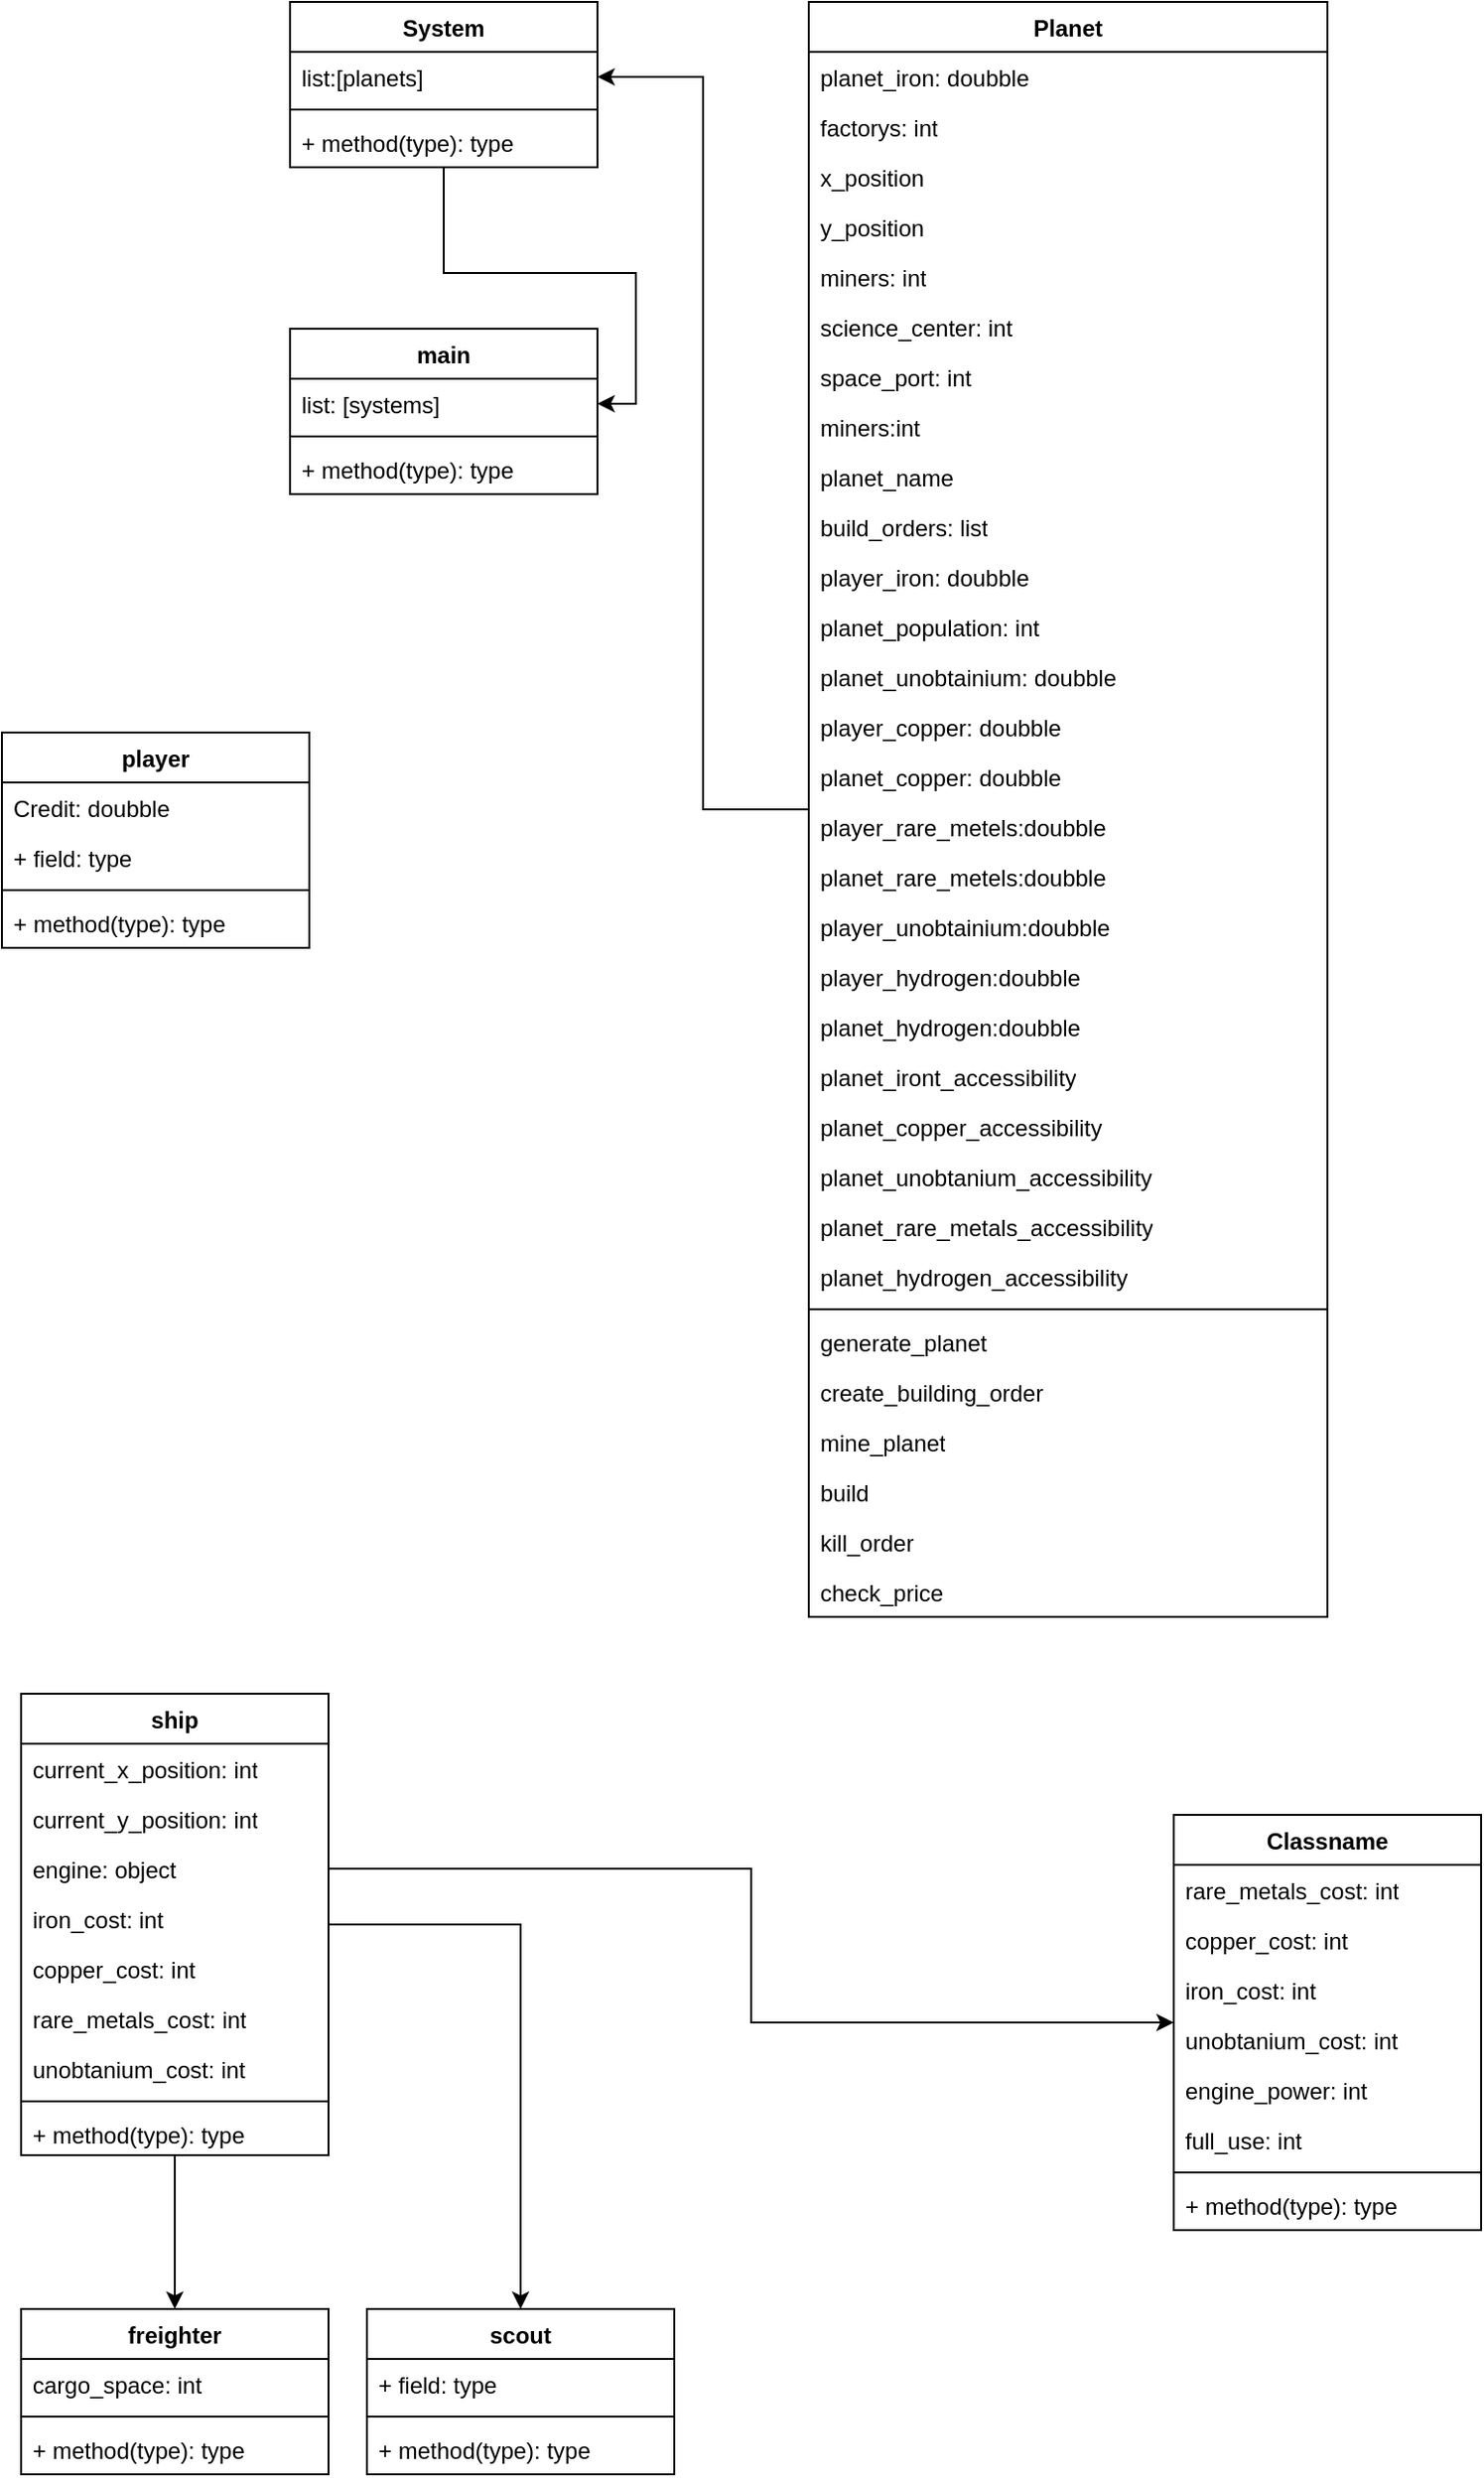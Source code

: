 <mxfile version="22.0.4" type="github">
  <diagram id="C5RBs43oDa-KdzZeNtuy" name="Page-1">
    <mxGraphModel dx="1434" dy="758" grid="1" gridSize="10" guides="1" tooltips="1" connect="1" arrows="1" fold="1" page="1" pageScale="1" pageWidth="827" pageHeight="1169" math="0" shadow="0">
      <root>
        <mxCell id="WIyWlLk6GJQsqaUBKTNV-0" />
        <mxCell id="WIyWlLk6GJQsqaUBKTNV-1" parent="WIyWlLk6GJQsqaUBKTNV-0" />
        <mxCell id="jKxpe3fQPZg4gZA5FKVr-31" style="edgeStyle=orthogonalEdgeStyle;rounded=0;orthogonalLoop=1;jettySize=auto;html=1;entryX=1;entryY=0.5;entryDx=0;entryDy=0;" parent="WIyWlLk6GJQsqaUBKTNV-1" source="jKxpe3fQPZg4gZA5FKVr-12" target="jKxpe3fQPZg4gZA5FKVr-21" edge="1">
          <mxGeometry relative="1" as="geometry" />
        </mxCell>
        <mxCell id="jKxpe3fQPZg4gZA5FKVr-12" value="System" style="swimlane;fontStyle=1;align=center;verticalAlign=top;childLayout=stackLayout;horizontal=1;startSize=26;horizontalStack=0;resizeParent=1;resizeParentMax=0;resizeLast=0;collapsible=1;marginBottom=0;whiteSpace=wrap;html=1;" parent="WIyWlLk6GJQsqaUBKTNV-1" vertex="1">
          <mxGeometry x="210" y="90" width="160" height="86" as="geometry" />
        </mxCell>
        <mxCell id="jKxpe3fQPZg4gZA5FKVr-13" value="list:[planets]" style="text;strokeColor=none;fillColor=none;align=left;verticalAlign=top;spacingLeft=4;spacingRight=4;overflow=hidden;rotatable=0;points=[[0,0.5],[1,0.5]];portConstraint=eastwest;whiteSpace=wrap;html=1;" parent="jKxpe3fQPZg4gZA5FKVr-12" vertex="1">
          <mxGeometry y="26" width="160" height="26" as="geometry" />
        </mxCell>
        <mxCell id="jKxpe3fQPZg4gZA5FKVr-14" value="" style="line;strokeWidth=1;fillColor=none;align=left;verticalAlign=middle;spacingTop=-1;spacingLeft=3;spacingRight=3;rotatable=0;labelPosition=right;points=[];portConstraint=eastwest;strokeColor=inherit;" parent="jKxpe3fQPZg4gZA5FKVr-12" vertex="1">
          <mxGeometry y="52" width="160" height="8" as="geometry" />
        </mxCell>
        <mxCell id="jKxpe3fQPZg4gZA5FKVr-15" value="+ method(type): type" style="text;strokeColor=none;fillColor=none;align=left;verticalAlign=top;spacingLeft=4;spacingRight=4;overflow=hidden;rotatable=0;points=[[0,0.5],[1,0.5]];portConstraint=eastwest;whiteSpace=wrap;html=1;" parent="jKxpe3fQPZg4gZA5FKVr-12" vertex="1">
          <mxGeometry y="60" width="160" height="26" as="geometry" />
        </mxCell>
        <mxCell id="jKxpe3fQPZg4gZA5FKVr-30" style="edgeStyle=orthogonalEdgeStyle;rounded=0;orthogonalLoop=1;jettySize=auto;html=1;" parent="WIyWlLk6GJQsqaUBKTNV-1" source="jKxpe3fQPZg4gZA5FKVr-16" target="jKxpe3fQPZg4gZA5FKVr-13" edge="1">
          <mxGeometry relative="1" as="geometry" />
        </mxCell>
        <mxCell id="jKxpe3fQPZg4gZA5FKVr-16" value="Planet" style="swimlane;fontStyle=1;align=center;verticalAlign=top;childLayout=stackLayout;horizontal=1;startSize=26;horizontalStack=0;resizeParent=1;resizeParentMax=0;resizeLast=0;collapsible=1;marginBottom=0;whiteSpace=wrap;html=1;" parent="WIyWlLk6GJQsqaUBKTNV-1" vertex="1">
          <mxGeometry x="480" y="90" width="270" height="840" as="geometry" />
        </mxCell>
        <mxCell id="jKxpe3fQPZg4gZA5FKVr-28" value="planet_iron: doubble" style="text;strokeColor=none;fillColor=none;align=left;verticalAlign=top;spacingLeft=4;spacingRight=4;overflow=hidden;rotatable=0;points=[[0,0.5],[1,0.5]];portConstraint=eastwest;whiteSpace=wrap;html=1;" parent="jKxpe3fQPZg4gZA5FKVr-16" vertex="1">
          <mxGeometry y="26" width="270" height="26" as="geometry" />
        </mxCell>
        <mxCell id="xd3ibIU_VqexhuLJ3qRL-1" value="factorys: int&lt;br&gt;" style="text;strokeColor=none;fillColor=none;align=left;verticalAlign=top;spacingLeft=4;spacingRight=4;overflow=hidden;rotatable=0;points=[[0,0.5],[1,0.5]];portConstraint=eastwest;whiteSpace=wrap;html=1;" parent="jKxpe3fQPZg4gZA5FKVr-16" vertex="1">
          <mxGeometry y="52" width="270" height="26" as="geometry" />
        </mxCell>
        <mxCell id="eyRgL59huIqmomtt3Rkn-8" value="x_position" style="text;strokeColor=none;fillColor=none;align=left;verticalAlign=top;spacingLeft=4;spacingRight=4;overflow=hidden;rotatable=0;points=[[0,0.5],[1,0.5]];portConstraint=eastwest;whiteSpace=wrap;html=1;" vertex="1" parent="jKxpe3fQPZg4gZA5FKVr-16">
          <mxGeometry y="78" width="270" height="26" as="geometry" />
        </mxCell>
        <mxCell id="eyRgL59huIqmomtt3Rkn-9" value="y_position" style="text;strokeColor=none;fillColor=none;align=left;verticalAlign=top;spacingLeft=4;spacingRight=4;overflow=hidden;rotatable=0;points=[[0,0.5],[1,0.5]];portConstraint=eastwest;whiteSpace=wrap;html=1;" vertex="1" parent="jKxpe3fQPZg4gZA5FKVr-16">
          <mxGeometry y="104" width="270" height="26" as="geometry" />
        </mxCell>
        <mxCell id="xd3ibIU_VqexhuLJ3qRL-0" value="miners: int" style="text;strokeColor=none;fillColor=none;align=left;verticalAlign=top;spacingLeft=4;spacingRight=4;overflow=hidden;rotatable=0;points=[[0,0.5],[1,0.5]];portConstraint=eastwest;whiteSpace=wrap;html=1;" parent="jKxpe3fQPZg4gZA5FKVr-16" vertex="1">
          <mxGeometry y="130" width="270" height="26" as="geometry" />
        </mxCell>
        <mxCell id="xd3ibIU_VqexhuLJ3qRL-2" value="science_center: int" style="text;strokeColor=none;fillColor=none;align=left;verticalAlign=top;spacingLeft=4;spacingRight=4;overflow=hidden;rotatable=0;points=[[0,0.5],[1,0.5]];portConstraint=eastwest;whiteSpace=wrap;html=1;" parent="jKxpe3fQPZg4gZA5FKVr-16" vertex="1">
          <mxGeometry y="156" width="270" height="26" as="geometry" />
        </mxCell>
        <mxCell id="eyRgL59huIqmomtt3Rkn-1" value="space_port: int" style="text;strokeColor=none;fillColor=none;align=left;verticalAlign=top;spacingLeft=4;spacingRight=4;overflow=hidden;rotatable=0;points=[[0,0.5],[1,0.5]];portConstraint=eastwest;whiteSpace=wrap;html=1;" vertex="1" parent="jKxpe3fQPZg4gZA5FKVr-16">
          <mxGeometry y="182" width="270" height="26" as="geometry" />
        </mxCell>
        <mxCell id="bJtHIR-FAZOz2IiiVI9N-0" value="miners:int" style="text;strokeColor=none;fillColor=none;align=left;verticalAlign=top;spacingLeft=4;spacingRight=4;overflow=hidden;rotatable=0;points=[[0,0.5],[1,0.5]];portConstraint=eastwest;whiteSpace=wrap;html=1;" parent="jKxpe3fQPZg4gZA5FKVr-16" vertex="1">
          <mxGeometry y="208" width="270" height="26" as="geometry" />
        </mxCell>
        <mxCell id="bJtHIR-FAZOz2IiiVI9N-1" value="planet_name" style="text;strokeColor=none;fillColor=none;align=left;verticalAlign=top;spacingLeft=4;spacingRight=4;overflow=hidden;rotatable=0;points=[[0,0.5],[1,0.5]];portConstraint=eastwest;whiteSpace=wrap;html=1;" parent="jKxpe3fQPZg4gZA5FKVr-16" vertex="1">
          <mxGeometry y="234" width="270" height="26" as="geometry" />
        </mxCell>
        <mxCell id="eyRgL59huIqmomtt3Rkn-2" value="build_orders: list" style="text;strokeColor=none;fillColor=none;align=left;verticalAlign=top;spacingLeft=4;spacingRight=4;overflow=hidden;rotatable=0;points=[[0,0.5],[1,0.5]];portConstraint=eastwest;whiteSpace=wrap;html=1;" vertex="1" parent="jKxpe3fQPZg4gZA5FKVr-16">
          <mxGeometry y="260" width="270" height="26" as="geometry" />
        </mxCell>
        <mxCell id="jKxpe3fQPZg4gZA5FKVr-33" value="player_iron: doubble" style="text;strokeColor=none;fillColor=none;align=left;verticalAlign=top;spacingLeft=4;spacingRight=4;overflow=hidden;rotatable=0;points=[[0,0.5],[1,0.5]];portConstraint=eastwest;whiteSpace=wrap;html=1;" parent="jKxpe3fQPZg4gZA5FKVr-16" vertex="1">
          <mxGeometry y="286" width="270" height="26" as="geometry" />
        </mxCell>
        <mxCell id="jKxpe3fQPZg4gZA5FKVr-32" value="planet_population: int" style="text;strokeColor=none;fillColor=none;align=left;verticalAlign=top;spacingLeft=4;spacingRight=4;overflow=hidden;rotatable=0;points=[[0,0.5],[1,0.5]];portConstraint=eastwest;whiteSpace=wrap;html=1;" parent="jKxpe3fQPZg4gZA5FKVr-16" vertex="1">
          <mxGeometry y="312" width="270" height="26" as="geometry" />
        </mxCell>
        <mxCell id="fV00NvVTv55BNs3RdoyV-4" value="planet_unobtainium: doubble" style="text;strokeColor=none;fillColor=none;align=left;verticalAlign=top;spacingLeft=4;spacingRight=4;overflow=hidden;rotatable=0;points=[[0,0.5],[1,0.5]];portConstraint=eastwest;whiteSpace=wrap;html=1;" parent="jKxpe3fQPZg4gZA5FKVr-16" vertex="1">
          <mxGeometry y="338" width="270" height="26" as="geometry" />
        </mxCell>
        <mxCell id="fV00NvVTv55BNs3RdoyV-10" value="player_copper: doubble" style="text;strokeColor=none;fillColor=none;align=left;verticalAlign=top;spacingLeft=4;spacingRight=4;overflow=hidden;rotatable=0;points=[[0,0.5],[1,0.5]];portConstraint=eastwest;whiteSpace=wrap;html=1;" parent="jKxpe3fQPZg4gZA5FKVr-16" vertex="1">
          <mxGeometry y="364" width="270" height="26" as="geometry" />
        </mxCell>
        <mxCell id="fV00NvVTv55BNs3RdoyV-9" value="planet_copper: doubble" style="text;strokeColor=none;fillColor=none;align=left;verticalAlign=top;spacingLeft=4;spacingRight=4;overflow=hidden;rotatable=0;points=[[0,0.5],[1,0.5]];portConstraint=eastwest;whiteSpace=wrap;html=1;" parent="jKxpe3fQPZg4gZA5FKVr-16" vertex="1">
          <mxGeometry y="390" width="270" height="26" as="geometry" />
        </mxCell>
        <mxCell id="fV00NvVTv55BNs3RdoyV-12" value="player_rare_metels:doubble" style="text;strokeColor=none;fillColor=none;align=left;verticalAlign=top;spacingLeft=4;spacingRight=4;overflow=hidden;rotatable=0;points=[[0,0.5],[1,0.5]];portConstraint=eastwest;whiteSpace=wrap;html=1;" parent="jKxpe3fQPZg4gZA5FKVr-16" vertex="1">
          <mxGeometry y="416" width="270" height="26" as="geometry" />
        </mxCell>
        <mxCell id="fV00NvVTv55BNs3RdoyV-11" value="planet_rare_metels:doubble" style="text;strokeColor=none;fillColor=none;align=left;verticalAlign=top;spacingLeft=4;spacingRight=4;overflow=hidden;rotatable=0;points=[[0,0.5],[1,0.5]];portConstraint=eastwest;whiteSpace=wrap;html=1;" parent="jKxpe3fQPZg4gZA5FKVr-16" vertex="1">
          <mxGeometry y="442" width="270" height="26" as="geometry" />
        </mxCell>
        <mxCell id="fV00NvVTv55BNs3RdoyV-5" value="player_unobtainium:doubble" style="text;strokeColor=none;fillColor=none;align=left;verticalAlign=top;spacingLeft=4;spacingRight=4;overflow=hidden;rotatable=0;points=[[0,0.5],[1,0.5]];portConstraint=eastwest;whiteSpace=wrap;html=1;" parent="jKxpe3fQPZg4gZA5FKVr-16" vertex="1">
          <mxGeometry y="468" width="270" height="26" as="geometry" />
        </mxCell>
        <mxCell id="fV00NvVTv55BNs3RdoyV-8" value="player_hydrogen:doubble" style="text;strokeColor=none;fillColor=none;align=left;verticalAlign=top;spacingLeft=4;spacingRight=4;overflow=hidden;rotatable=0;points=[[0,0.5],[1,0.5]];portConstraint=eastwest;whiteSpace=wrap;html=1;" parent="jKxpe3fQPZg4gZA5FKVr-16" vertex="1">
          <mxGeometry y="494" width="270" height="26" as="geometry" />
        </mxCell>
        <mxCell id="fV00NvVTv55BNs3RdoyV-6" value="planet_hydrogen:doubble&lt;br&gt;" style="text;strokeColor=none;fillColor=none;align=left;verticalAlign=top;spacingLeft=4;spacingRight=4;overflow=hidden;rotatable=0;points=[[0,0.5],[1,0.5]];portConstraint=eastwest;whiteSpace=wrap;html=1;" parent="jKxpe3fQPZg4gZA5FKVr-16" vertex="1">
          <mxGeometry y="520" width="270" height="26" as="geometry" />
        </mxCell>
        <mxCell id="xd3ibIU_VqexhuLJ3qRL-8" value="planet_iront_accessibility" style="text;strokeColor=none;fillColor=none;align=left;verticalAlign=top;spacingLeft=4;spacingRight=4;overflow=hidden;rotatable=0;points=[[0,0.5],[1,0.5]];portConstraint=eastwest;whiteSpace=wrap;html=1;" parent="jKxpe3fQPZg4gZA5FKVr-16" vertex="1">
          <mxGeometry y="546" width="270" height="26" as="geometry" />
        </mxCell>
        <mxCell id="xd3ibIU_VqexhuLJ3qRL-11" value="planet_copper_accessibility&lt;span style=&quot;white-space: pre;&quot;&gt;&#x9;&lt;/span&gt;" style="text;strokeColor=none;fillColor=none;align=left;verticalAlign=top;spacingLeft=4;spacingRight=4;overflow=hidden;rotatable=0;points=[[0,0.5],[1,0.5]];portConstraint=eastwest;whiteSpace=wrap;html=1;" parent="jKxpe3fQPZg4gZA5FKVr-16" vertex="1">
          <mxGeometry y="572" width="270" height="26" as="geometry" />
        </mxCell>
        <mxCell id="xd3ibIU_VqexhuLJ3qRL-10" value="planet_unobtanium_accessibility" style="text;strokeColor=none;fillColor=none;align=left;verticalAlign=top;spacingLeft=4;spacingRight=4;overflow=hidden;rotatable=0;points=[[0,0.5],[1,0.5]];portConstraint=eastwest;whiteSpace=wrap;html=1;" parent="jKxpe3fQPZg4gZA5FKVr-16" vertex="1">
          <mxGeometry y="598" width="270" height="26" as="geometry" />
        </mxCell>
        <mxCell id="xd3ibIU_VqexhuLJ3qRL-9" value="planet_rare_metals_accessibility" style="text;strokeColor=none;fillColor=none;align=left;verticalAlign=top;spacingLeft=4;spacingRight=4;overflow=hidden;rotatable=0;points=[[0,0.5],[1,0.5]];portConstraint=eastwest;whiteSpace=wrap;html=1;" parent="jKxpe3fQPZg4gZA5FKVr-16" vertex="1">
          <mxGeometry y="624" width="270" height="26" as="geometry" />
        </mxCell>
        <mxCell id="xd3ibIU_VqexhuLJ3qRL-7" value="planet_hydrogen_accessibility" style="text;strokeColor=none;fillColor=none;align=left;verticalAlign=top;spacingLeft=4;spacingRight=4;overflow=hidden;rotatable=0;points=[[0,0.5],[1,0.5]];portConstraint=eastwest;whiteSpace=wrap;html=1;" parent="jKxpe3fQPZg4gZA5FKVr-16" vertex="1">
          <mxGeometry y="650" width="270" height="26" as="geometry" />
        </mxCell>
        <mxCell id="jKxpe3fQPZg4gZA5FKVr-18" value="" style="line;strokeWidth=1;fillColor=none;align=left;verticalAlign=middle;spacingTop=-1;spacingLeft=3;spacingRight=3;rotatable=0;labelPosition=right;points=[];portConstraint=eastwest;strokeColor=inherit;" parent="jKxpe3fQPZg4gZA5FKVr-16" vertex="1">
          <mxGeometry y="676" width="270" height="8" as="geometry" />
        </mxCell>
        <mxCell id="jKxpe3fQPZg4gZA5FKVr-19" value="generate_planet" style="text;strokeColor=none;fillColor=none;align=left;verticalAlign=top;spacingLeft=4;spacingRight=4;overflow=hidden;rotatable=0;points=[[0,0.5],[1,0.5]];portConstraint=eastwest;whiteSpace=wrap;html=1;" parent="jKxpe3fQPZg4gZA5FKVr-16" vertex="1">
          <mxGeometry y="684" width="270" height="26" as="geometry" />
        </mxCell>
        <mxCell id="eyRgL59huIqmomtt3Rkn-3" value="create_building_order" style="text;strokeColor=none;fillColor=none;align=left;verticalAlign=top;spacingLeft=4;spacingRight=4;overflow=hidden;rotatable=0;points=[[0,0.5],[1,0.5]];portConstraint=eastwest;whiteSpace=wrap;html=1;" vertex="1" parent="jKxpe3fQPZg4gZA5FKVr-16">
          <mxGeometry y="710" width="270" height="26" as="geometry" />
        </mxCell>
        <mxCell id="eyRgL59huIqmomtt3Rkn-4" value="mine_planet" style="text;strokeColor=none;fillColor=none;align=left;verticalAlign=top;spacingLeft=4;spacingRight=4;overflow=hidden;rotatable=0;points=[[0,0.5],[1,0.5]];portConstraint=eastwest;whiteSpace=wrap;html=1;" vertex="1" parent="jKxpe3fQPZg4gZA5FKVr-16">
          <mxGeometry y="736" width="270" height="26" as="geometry" />
        </mxCell>
        <mxCell id="eyRgL59huIqmomtt3Rkn-5" value="build" style="text;strokeColor=none;fillColor=none;align=left;verticalAlign=top;spacingLeft=4;spacingRight=4;overflow=hidden;rotatable=0;points=[[0,0.5],[1,0.5]];portConstraint=eastwest;whiteSpace=wrap;html=1;" vertex="1" parent="jKxpe3fQPZg4gZA5FKVr-16">
          <mxGeometry y="762" width="270" height="26" as="geometry" />
        </mxCell>
        <mxCell id="eyRgL59huIqmomtt3Rkn-6" value="kill_order" style="text;strokeColor=none;fillColor=none;align=left;verticalAlign=top;spacingLeft=4;spacingRight=4;overflow=hidden;rotatable=0;points=[[0,0.5],[1,0.5]];portConstraint=eastwest;whiteSpace=wrap;html=1;" vertex="1" parent="jKxpe3fQPZg4gZA5FKVr-16">
          <mxGeometry y="788" width="270" height="26" as="geometry" />
        </mxCell>
        <mxCell id="eyRgL59huIqmomtt3Rkn-7" value="check_price" style="text;strokeColor=none;fillColor=none;align=left;verticalAlign=top;spacingLeft=4;spacingRight=4;overflow=hidden;rotatable=0;points=[[0,0.5],[1,0.5]];portConstraint=eastwest;whiteSpace=wrap;html=1;" vertex="1" parent="jKxpe3fQPZg4gZA5FKVr-16">
          <mxGeometry y="814" width="270" height="26" as="geometry" />
        </mxCell>
        <mxCell id="jKxpe3fQPZg4gZA5FKVr-20" value="main&lt;br&gt;" style="swimlane;fontStyle=1;align=center;verticalAlign=top;childLayout=stackLayout;horizontal=1;startSize=26;horizontalStack=0;resizeParent=1;resizeParentMax=0;resizeLast=0;collapsible=1;marginBottom=0;whiteSpace=wrap;html=1;" parent="WIyWlLk6GJQsqaUBKTNV-1" vertex="1">
          <mxGeometry x="210" y="260" width="160" height="86" as="geometry" />
        </mxCell>
        <mxCell id="jKxpe3fQPZg4gZA5FKVr-21" value="list: [systems]" style="text;strokeColor=none;fillColor=none;align=left;verticalAlign=top;spacingLeft=4;spacingRight=4;overflow=hidden;rotatable=0;points=[[0,0.5],[1,0.5]];portConstraint=eastwest;whiteSpace=wrap;html=1;" parent="jKxpe3fQPZg4gZA5FKVr-20" vertex="1">
          <mxGeometry y="26" width="160" height="26" as="geometry" />
        </mxCell>
        <mxCell id="jKxpe3fQPZg4gZA5FKVr-22" value="" style="line;strokeWidth=1;fillColor=none;align=left;verticalAlign=middle;spacingTop=-1;spacingLeft=3;spacingRight=3;rotatable=0;labelPosition=right;points=[];portConstraint=eastwest;strokeColor=inherit;" parent="jKxpe3fQPZg4gZA5FKVr-20" vertex="1">
          <mxGeometry y="52" width="160" height="8" as="geometry" />
        </mxCell>
        <mxCell id="jKxpe3fQPZg4gZA5FKVr-23" value="+ method(type): type" style="text;strokeColor=none;fillColor=none;align=left;verticalAlign=top;spacingLeft=4;spacingRight=4;overflow=hidden;rotatable=0;points=[[0,0.5],[1,0.5]];portConstraint=eastwest;whiteSpace=wrap;html=1;" parent="jKxpe3fQPZg4gZA5FKVr-20" vertex="1">
          <mxGeometry y="60" width="160" height="26" as="geometry" />
        </mxCell>
        <mxCell id="fV00NvVTv55BNs3RdoyV-0" value="player" style="swimlane;fontStyle=1;align=center;verticalAlign=top;childLayout=stackLayout;horizontal=1;startSize=26;horizontalStack=0;resizeParent=1;resizeParentMax=0;resizeLast=0;collapsible=1;marginBottom=0;whiteSpace=wrap;html=1;" parent="WIyWlLk6GJQsqaUBKTNV-1" vertex="1">
          <mxGeometry x="60" y="470" width="160" height="112" as="geometry" />
        </mxCell>
        <mxCell id="jKxpe3fQPZg4gZA5FKVr-17" value="Credit: doubble&lt;br&gt;" style="text;strokeColor=none;fillColor=none;align=left;verticalAlign=top;spacingLeft=4;spacingRight=4;overflow=hidden;rotatable=0;points=[[0,0.5],[1,0.5]];portConstraint=eastwest;whiteSpace=wrap;html=1;" parent="fV00NvVTv55BNs3RdoyV-0" vertex="1">
          <mxGeometry y="26" width="160" height="26" as="geometry" />
        </mxCell>
        <mxCell id="fV00NvVTv55BNs3RdoyV-1" value="+ field: type" style="text;strokeColor=none;fillColor=none;align=left;verticalAlign=top;spacingLeft=4;spacingRight=4;overflow=hidden;rotatable=0;points=[[0,0.5],[1,0.5]];portConstraint=eastwest;whiteSpace=wrap;html=1;" parent="fV00NvVTv55BNs3RdoyV-0" vertex="1">
          <mxGeometry y="52" width="160" height="26" as="geometry" />
        </mxCell>
        <mxCell id="fV00NvVTv55BNs3RdoyV-2" value="" style="line;strokeWidth=1;fillColor=none;align=left;verticalAlign=middle;spacingTop=-1;spacingLeft=3;spacingRight=3;rotatable=0;labelPosition=right;points=[];portConstraint=eastwest;strokeColor=inherit;" parent="fV00NvVTv55BNs3RdoyV-0" vertex="1">
          <mxGeometry y="78" width="160" height="8" as="geometry" />
        </mxCell>
        <mxCell id="fV00NvVTv55BNs3RdoyV-3" value="+ method(type): type" style="text;strokeColor=none;fillColor=none;align=left;verticalAlign=top;spacingLeft=4;spacingRight=4;overflow=hidden;rotatable=0;points=[[0,0.5],[1,0.5]];portConstraint=eastwest;whiteSpace=wrap;html=1;" parent="fV00NvVTv55BNs3RdoyV-0" vertex="1">
          <mxGeometry y="86" width="160" height="26" as="geometry" />
        </mxCell>
        <mxCell id="eyRgL59huIqmomtt3Rkn-23" style="edgeStyle=orthogonalEdgeStyle;rounded=0;orthogonalLoop=1;jettySize=auto;html=1;entryX=0.5;entryY=0;entryDx=0;entryDy=0;" edge="1" parent="WIyWlLk6GJQsqaUBKTNV-1" source="eyRgL59huIqmomtt3Rkn-10" target="eyRgL59huIqmomtt3Rkn-15">
          <mxGeometry relative="1" as="geometry" />
        </mxCell>
        <mxCell id="eyRgL59huIqmomtt3Rkn-24" style="edgeStyle=orthogonalEdgeStyle;rounded=0;orthogonalLoop=1;jettySize=auto;html=1;entryX=0.5;entryY=0;entryDx=0;entryDy=0;" edge="1" parent="WIyWlLk6GJQsqaUBKTNV-1" source="eyRgL59huIqmomtt3Rkn-10" target="eyRgL59huIqmomtt3Rkn-19">
          <mxGeometry relative="1" as="geometry" />
        </mxCell>
        <mxCell id="eyRgL59huIqmomtt3Rkn-10" value="ship" style="swimlane;fontStyle=1;align=center;verticalAlign=top;childLayout=stackLayout;horizontal=1;startSize=26;horizontalStack=0;resizeParent=1;resizeParentMax=0;resizeLast=0;collapsible=1;marginBottom=0;whiteSpace=wrap;html=1;" vertex="1" parent="WIyWlLk6GJQsqaUBKTNV-1">
          <mxGeometry x="70" y="970" width="160" height="240" as="geometry" />
        </mxCell>
        <mxCell id="eyRgL59huIqmomtt3Rkn-11" value="current_x_position: int" style="text;strokeColor=none;fillColor=none;align=left;verticalAlign=top;spacingLeft=4;spacingRight=4;overflow=hidden;rotatable=0;points=[[0,0.5],[1,0.5]];portConstraint=eastwest;whiteSpace=wrap;html=1;" vertex="1" parent="eyRgL59huIqmomtt3Rkn-10">
          <mxGeometry y="26" width="160" height="26" as="geometry" />
        </mxCell>
        <mxCell id="eyRgL59huIqmomtt3Rkn-14" value="current_y_position: int" style="text;strokeColor=none;fillColor=none;align=left;verticalAlign=top;spacingLeft=4;spacingRight=4;overflow=hidden;rotatable=0;points=[[0,0.5],[1,0.5]];portConstraint=eastwest;whiteSpace=wrap;html=1;" vertex="1" parent="eyRgL59huIqmomtt3Rkn-10">
          <mxGeometry y="52" width="160" height="26" as="geometry" />
        </mxCell>
        <mxCell id="eyRgL59huIqmomtt3Rkn-25" value="engine: object" style="text;strokeColor=none;fillColor=none;align=left;verticalAlign=top;spacingLeft=4;spacingRight=4;overflow=hidden;rotatable=0;points=[[0,0.5],[1,0.5]];portConstraint=eastwest;whiteSpace=wrap;html=1;" vertex="1" parent="eyRgL59huIqmomtt3Rkn-10">
          <mxGeometry y="78" width="160" height="26" as="geometry" />
        </mxCell>
        <mxCell id="eyRgL59huIqmomtt3Rkn-36" value="iron_cost: int" style="text;strokeColor=none;fillColor=none;align=left;verticalAlign=top;spacingLeft=4;spacingRight=4;overflow=hidden;rotatable=0;points=[[0,0.5],[1,0.5]];portConstraint=eastwest;whiteSpace=wrap;html=1;" vertex="1" parent="eyRgL59huIqmomtt3Rkn-10">
          <mxGeometry y="104" width="160" height="26" as="geometry" />
        </mxCell>
        <mxCell id="eyRgL59huIqmomtt3Rkn-37" value="copper_cost: int" style="text;strokeColor=none;fillColor=none;align=left;verticalAlign=top;spacingLeft=4;spacingRight=4;overflow=hidden;rotatable=0;points=[[0,0.5],[1,0.5]];portConstraint=eastwest;whiteSpace=wrap;html=1;" vertex="1" parent="eyRgL59huIqmomtt3Rkn-10">
          <mxGeometry y="130" width="160" height="26" as="geometry" />
        </mxCell>
        <mxCell id="eyRgL59huIqmomtt3Rkn-38" value="rare_metals_cost: int" style="text;strokeColor=none;fillColor=none;align=left;verticalAlign=top;spacingLeft=4;spacingRight=4;overflow=hidden;rotatable=0;points=[[0,0.5],[1,0.5]];portConstraint=eastwest;whiteSpace=wrap;html=1;" vertex="1" parent="eyRgL59huIqmomtt3Rkn-10">
          <mxGeometry y="156" width="160" height="26" as="geometry" />
        </mxCell>
        <mxCell id="eyRgL59huIqmomtt3Rkn-39" value="unobtanium_cost: int" style="text;strokeColor=none;fillColor=none;align=left;verticalAlign=top;spacingLeft=4;spacingRight=4;overflow=hidden;rotatable=0;points=[[0,0.5],[1,0.5]];portConstraint=eastwest;whiteSpace=wrap;html=1;" vertex="1" parent="eyRgL59huIqmomtt3Rkn-10">
          <mxGeometry y="182" width="160" height="26" as="geometry" />
        </mxCell>
        <mxCell id="eyRgL59huIqmomtt3Rkn-12" value="" style="line;strokeWidth=1;fillColor=none;align=left;verticalAlign=middle;spacingTop=-1;spacingLeft=3;spacingRight=3;rotatable=0;labelPosition=right;points=[];portConstraint=eastwest;strokeColor=inherit;" vertex="1" parent="eyRgL59huIqmomtt3Rkn-10">
          <mxGeometry y="208" width="160" height="8" as="geometry" />
        </mxCell>
        <mxCell id="eyRgL59huIqmomtt3Rkn-13" value="+ method(type): type" style="text;strokeColor=none;fillColor=none;align=left;verticalAlign=top;spacingLeft=4;spacingRight=4;overflow=hidden;rotatable=0;points=[[0,0.5],[1,0.5]];portConstraint=eastwest;whiteSpace=wrap;html=1;" vertex="1" parent="eyRgL59huIqmomtt3Rkn-10">
          <mxGeometry y="216" width="160" height="24" as="geometry" />
        </mxCell>
        <mxCell id="eyRgL59huIqmomtt3Rkn-15" value="scout" style="swimlane;fontStyle=1;align=center;verticalAlign=top;childLayout=stackLayout;horizontal=1;startSize=26;horizontalStack=0;resizeParent=1;resizeParentMax=0;resizeLast=0;collapsible=1;marginBottom=0;whiteSpace=wrap;html=1;" vertex="1" parent="WIyWlLk6GJQsqaUBKTNV-1">
          <mxGeometry x="250" y="1290" width="160" height="86" as="geometry" />
        </mxCell>
        <mxCell id="eyRgL59huIqmomtt3Rkn-16" value="+ field: type" style="text;strokeColor=none;fillColor=none;align=left;verticalAlign=top;spacingLeft=4;spacingRight=4;overflow=hidden;rotatable=0;points=[[0,0.5],[1,0.5]];portConstraint=eastwest;whiteSpace=wrap;html=1;" vertex="1" parent="eyRgL59huIqmomtt3Rkn-15">
          <mxGeometry y="26" width="160" height="26" as="geometry" />
        </mxCell>
        <mxCell id="eyRgL59huIqmomtt3Rkn-17" value="" style="line;strokeWidth=1;fillColor=none;align=left;verticalAlign=middle;spacingTop=-1;spacingLeft=3;spacingRight=3;rotatable=0;labelPosition=right;points=[];portConstraint=eastwest;strokeColor=inherit;" vertex="1" parent="eyRgL59huIqmomtt3Rkn-15">
          <mxGeometry y="52" width="160" height="8" as="geometry" />
        </mxCell>
        <mxCell id="eyRgL59huIqmomtt3Rkn-18" value="+ method(type): type" style="text;strokeColor=none;fillColor=none;align=left;verticalAlign=top;spacingLeft=4;spacingRight=4;overflow=hidden;rotatable=0;points=[[0,0.5],[1,0.5]];portConstraint=eastwest;whiteSpace=wrap;html=1;" vertex="1" parent="eyRgL59huIqmomtt3Rkn-15">
          <mxGeometry y="60" width="160" height="26" as="geometry" />
        </mxCell>
        <mxCell id="eyRgL59huIqmomtt3Rkn-19" value="freighter" style="swimlane;fontStyle=1;align=center;verticalAlign=top;childLayout=stackLayout;horizontal=1;startSize=26;horizontalStack=0;resizeParent=1;resizeParentMax=0;resizeLast=0;collapsible=1;marginBottom=0;whiteSpace=wrap;html=1;" vertex="1" parent="WIyWlLk6GJQsqaUBKTNV-1">
          <mxGeometry x="70" y="1290" width="160" height="86" as="geometry" />
        </mxCell>
        <mxCell id="eyRgL59huIqmomtt3Rkn-20" value="cargo_space: int" style="text;strokeColor=none;fillColor=none;align=left;verticalAlign=top;spacingLeft=4;spacingRight=4;overflow=hidden;rotatable=0;points=[[0,0.5],[1,0.5]];portConstraint=eastwest;whiteSpace=wrap;html=1;" vertex="1" parent="eyRgL59huIqmomtt3Rkn-19">
          <mxGeometry y="26" width="160" height="26" as="geometry" />
        </mxCell>
        <mxCell id="eyRgL59huIqmomtt3Rkn-21" value="" style="line;strokeWidth=1;fillColor=none;align=left;verticalAlign=middle;spacingTop=-1;spacingLeft=3;spacingRight=3;rotatable=0;labelPosition=right;points=[];portConstraint=eastwest;strokeColor=inherit;" vertex="1" parent="eyRgL59huIqmomtt3Rkn-19">
          <mxGeometry y="52" width="160" height="8" as="geometry" />
        </mxCell>
        <mxCell id="eyRgL59huIqmomtt3Rkn-22" value="+ method(type): type" style="text;strokeColor=none;fillColor=none;align=left;verticalAlign=top;spacingLeft=4;spacingRight=4;overflow=hidden;rotatable=0;points=[[0,0.5],[1,0.5]];portConstraint=eastwest;whiteSpace=wrap;html=1;" vertex="1" parent="eyRgL59huIqmomtt3Rkn-19">
          <mxGeometry y="60" width="160" height="26" as="geometry" />
        </mxCell>
        <mxCell id="eyRgL59huIqmomtt3Rkn-26" value="Classname" style="swimlane;fontStyle=1;align=center;verticalAlign=top;childLayout=stackLayout;horizontal=1;startSize=26;horizontalStack=0;resizeParent=1;resizeParentMax=0;resizeLast=0;collapsible=1;marginBottom=0;whiteSpace=wrap;html=1;" vertex="1" parent="WIyWlLk6GJQsqaUBKTNV-1">
          <mxGeometry x="670" y="1033" width="160" height="216" as="geometry" />
        </mxCell>
        <mxCell id="eyRgL59huIqmomtt3Rkn-32" value="rare_metals_cost: int" style="text;strokeColor=none;fillColor=none;align=left;verticalAlign=top;spacingLeft=4;spacingRight=4;overflow=hidden;rotatable=0;points=[[0,0.5],[1,0.5]];portConstraint=eastwest;whiteSpace=wrap;html=1;" vertex="1" parent="eyRgL59huIqmomtt3Rkn-26">
          <mxGeometry y="26" width="160" height="26" as="geometry" />
        </mxCell>
        <mxCell id="eyRgL59huIqmomtt3Rkn-31" value="copper_cost: int" style="text;strokeColor=none;fillColor=none;align=left;verticalAlign=top;spacingLeft=4;spacingRight=4;overflow=hidden;rotatable=0;points=[[0,0.5],[1,0.5]];portConstraint=eastwest;whiteSpace=wrap;html=1;" vertex="1" parent="eyRgL59huIqmomtt3Rkn-26">
          <mxGeometry y="52" width="160" height="26" as="geometry" />
        </mxCell>
        <mxCell id="eyRgL59huIqmomtt3Rkn-27" value="iron_cost: int" style="text;strokeColor=none;fillColor=none;align=left;verticalAlign=top;spacingLeft=4;spacingRight=4;overflow=hidden;rotatable=0;points=[[0,0.5],[1,0.5]];portConstraint=eastwest;whiteSpace=wrap;html=1;" vertex="1" parent="eyRgL59huIqmomtt3Rkn-26">
          <mxGeometry y="78" width="160" height="26" as="geometry" />
        </mxCell>
        <mxCell id="eyRgL59huIqmomtt3Rkn-33" value="unobtanium_cost: int" style="text;strokeColor=none;fillColor=none;align=left;verticalAlign=top;spacingLeft=4;spacingRight=4;overflow=hidden;rotatable=0;points=[[0,0.5],[1,0.5]];portConstraint=eastwest;whiteSpace=wrap;html=1;" vertex="1" parent="eyRgL59huIqmomtt3Rkn-26">
          <mxGeometry y="104" width="160" height="26" as="geometry" />
        </mxCell>
        <mxCell id="eyRgL59huIqmomtt3Rkn-35" value="engine_power: int" style="text;strokeColor=none;fillColor=none;align=left;verticalAlign=top;spacingLeft=4;spacingRight=4;overflow=hidden;rotatable=0;points=[[0,0.5],[1,0.5]];portConstraint=eastwest;whiteSpace=wrap;html=1;" vertex="1" parent="eyRgL59huIqmomtt3Rkn-26">
          <mxGeometry y="130" width="160" height="26" as="geometry" />
        </mxCell>
        <mxCell id="eyRgL59huIqmomtt3Rkn-34" value="full_use: int" style="text;strokeColor=none;fillColor=none;align=left;verticalAlign=top;spacingLeft=4;spacingRight=4;overflow=hidden;rotatable=0;points=[[0,0.5],[1,0.5]];portConstraint=eastwest;whiteSpace=wrap;html=1;" vertex="1" parent="eyRgL59huIqmomtt3Rkn-26">
          <mxGeometry y="156" width="160" height="26" as="geometry" />
        </mxCell>
        <mxCell id="eyRgL59huIqmomtt3Rkn-28" value="" style="line;strokeWidth=1;fillColor=none;align=left;verticalAlign=middle;spacingTop=-1;spacingLeft=3;spacingRight=3;rotatable=0;labelPosition=right;points=[];portConstraint=eastwest;strokeColor=inherit;" vertex="1" parent="eyRgL59huIqmomtt3Rkn-26">
          <mxGeometry y="182" width="160" height="8" as="geometry" />
        </mxCell>
        <mxCell id="eyRgL59huIqmomtt3Rkn-29" value="+ method(type): type" style="text;strokeColor=none;fillColor=none;align=left;verticalAlign=top;spacingLeft=4;spacingRight=4;overflow=hidden;rotatable=0;points=[[0,0.5],[1,0.5]];portConstraint=eastwest;whiteSpace=wrap;html=1;" vertex="1" parent="eyRgL59huIqmomtt3Rkn-26">
          <mxGeometry y="190" width="160" height="26" as="geometry" />
        </mxCell>
        <mxCell id="eyRgL59huIqmomtt3Rkn-30" style="edgeStyle=orthogonalEdgeStyle;rounded=0;orthogonalLoop=1;jettySize=auto;html=1;" edge="1" parent="WIyWlLk6GJQsqaUBKTNV-1" source="eyRgL59huIqmomtt3Rkn-25" target="eyRgL59huIqmomtt3Rkn-26">
          <mxGeometry relative="1" as="geometry" />
        </mxCell>
      </root>
    </mxGraphModel>
  </diagram>
</mxfile>
